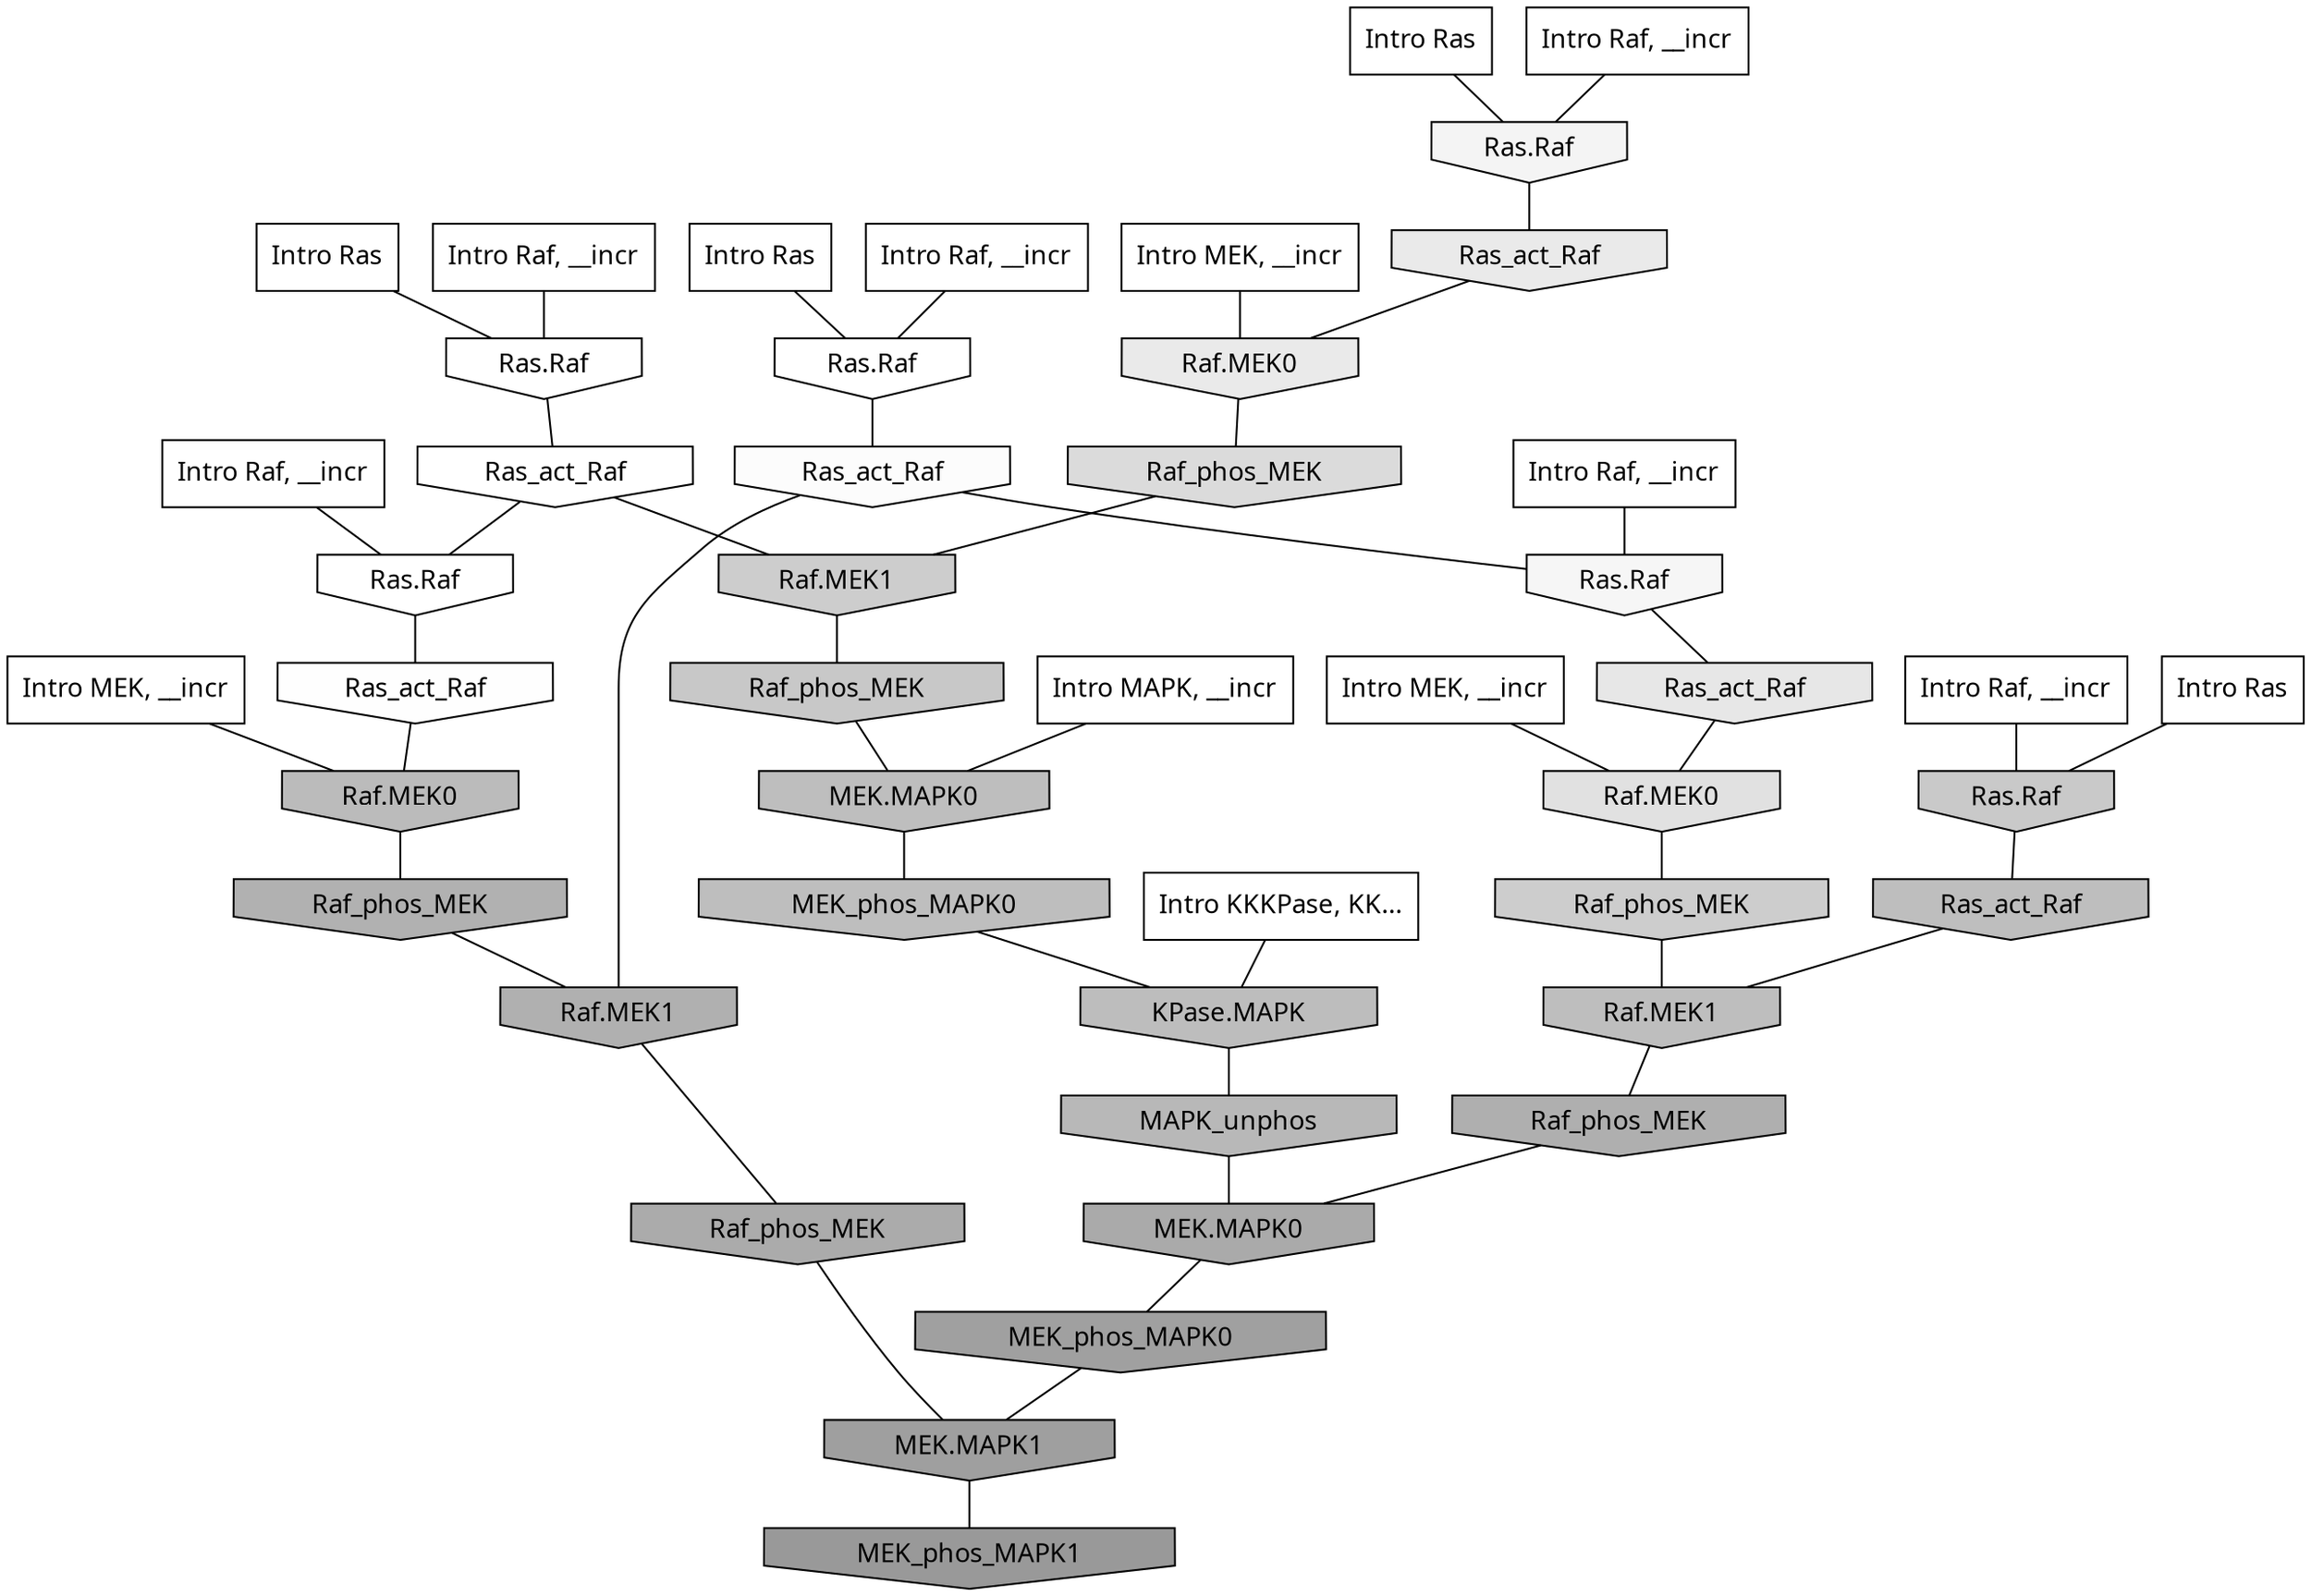 digraph G{
  rankdir="TB";
  ranksep=0.30;
  node [fontname="CMU Serif"];
  edge [fontname="CMU Serif"];
  
  32 [label="Intro Ras", shape=rectangle, style=filled, fillcolor="0.000 0.000 1.000"]
  
  41 [label="Intro Ras", shape=rectangle, style=filled, fillcolor="0.000 0.000 1.000"]
  
  48 [label="Intro Ras", shape=rectangle, style=filled, fillcolor="0.000 0.000 1.000"]
  
  64 [label="Intro Ras", shape=rectangle, style=filled, fillcolor="0.000 0.000 1.000"]
  
  360 [label="Intro Raf, __incr", shape=rectangle, style=filled, fillcolor="0.000 0.000 1.000"]
  
  650 [label="Intro Raf, __incr", shape=rectangle, style=filled, fillcolor="0.000 0.000 1.000"]
  
  824 [label="Intro Raf, __incr", shape=rectangle, style=filled, fillcolor="0.000 0.000 1.000"]
  
  838 [label="Intro Raf, __incr", shape=rectangle, style=filled, fillcolor="0.000 0.000 1.000"]
  
  853 [label="Intro Raf, __incr", shape=rectangle, style=filled, fillcolor="0.000 0.000 1.000"]
  
  1018 [label="Intro Raf, __incr", shape=rectangle, style=filled, fillcolor="0.000 0.000 1.000"]
  
  1381 [label="Intro MEK, __incr", shape=rectangle, style=filled, fillcolor="0.000 0.000 1.000"]
  
  1598 [label="Intro MEK, __incr", shape=rectangle, style=filled, fillcolor="0.000 0.000 1.000"]
  
  1937 [label="Intro MEK, __incr", shape=rectangle, style=filled, fillcolor="0.000 0.000 1.000"]
  
  2360 [label="Intro MAPK, __incr", shape=rectangle, style=filled, fillcolor="0.000 0.000 1.000"]
  
  3187 [label="Intro KKKPase, KK...", shape=rectangle, style=filled, fillcolor="0.000 0.000 1.000"]
  
  3259 [label="Ras.Raf", shape=invhouse, style=filled, fillcolor="0.000 0.000 1.000"]
  
  3285 [label="Ras.Raf", shape=invhouse, style=filled, fillcolor="0.000 0.000 1.000"]
  
  3299 [label="Ras_act_Raf", shape=invhouse, style=filled, fillcolor="0.000 0.000 1.000"]
  
  3301 [label="Ras.Raf", shape=invhouse, style=filled, fillcolor="0.000 0.000 1.000"]
  
  3336 [label="Ras_act_Raf", shape=invhouse, style=filled, fillcolor="0.000 0.000 0.995"]
  
  3396 [label="Ras_act_Raf", shape=invhouse, style=filled, fillcolor="0.000 0.000 0.985"]
  
  3521 [label="Ras.Raf", shape=invhouse, style=filled, fillcolor="0.000 0.000 0.962"]
  
  3571 [label="Ras.Raf", shape=invhouse, style=filled, fillcolor="0.000 0.000 0.956"]
  
  4028 [label="Ras_act_Raf", shape=invhouse, style=filled, fillcolor="0.000 0.000 0.915"]
  
  4030 [label="Raf.MEK0", shape=invhouse, style=filled, fillcolor="0.000 0.000 0.915"]
  
  4140 [label="Ras_act_Raf", shape=invhouse, style=filled, fillcolor="0.000 0.000 0.906"]
  
  4488 [label="Raf.MEK0", shape=invhouse, style=filled, fillcolor="0.000 0.000 0.880"]
  
  4802 [label="Raf_phos_MEK", shape=invhouse, style=filled, fillcolor="0.000 0.000 0.858"]
  
  5622 [label="Raf.MEK1", shape=invhouse, style=filled, fillcolor="0.000 0.000 0.802"]
  
  5627 [label="Raf_phos_MEK", shape=invhouse, style=filled, fillcolor="0.000 0.000 0.802"]
  
  5898 [label="Ras.Raf", shape=invhouse, style=filled, fillcolor="0.000 0.000 0.788"]
  
  5961 [label="Raf_phos_MEK", shape=invhouse, style=filled, fillcolor="0.000 0.000 0.784"]
  
  6702 [label="MEK.MAPK0", shape=invhouse, style=filled, fillcolor="0.000 0.000 0.746"]
  
  6729 [label="Ras_act_Raf", shape=invhouse, style=filled, fillcolor="0.000 0.000 0.745"]
  
  6736 [label="Raf.MEK1", shape=invhouse, style=filled, fillcolor="0.000 0.000 0.745"]
  
  6787 [label="MEK_phos_MAPK0", shape=invhouse, style=filled, fillcolor="0.000 0.000 0.743"]
  
  6792 [label="KPase.MAPK", shape=invhouse, style=filled, fillcolor="0.000 0.000 0.742"]
  
  7007 [label="Raf.MEK0", shape=invhouse, style=filled, fillcolor="0.000 0.000 0.734"]
  
  7379 [label="MAPK_unphos", shape=invhouse, style=filled, fillcolor="0.000 0.000 0.721"]
  
  8151 [label="Raf_phos_MEK", shape=invhouse, style=filled, fillcolor="0.000 0.000 0.695"]
  
  8350 [label="Raf.MEK1", shape=invhouse, style=filled, fillcolor="0.000 0.000 0.688"]
  
  8393 [label="Raf_phos_MEK", shape=invhouse, style=filled, fillcolor="0.000 0.000 0.686"]
  
  8898 [label="Raf_phos_MEK", shape=invhouse, style=filled, fillcolor="0.000 0.000 0.669"]
  
  8952 [label="MEK.MAPK0", shape=invhouse, style=filled, fillcolor="0.000 0.000 0.667"]
  
  10505 [label="MEK_phos_MAPK0", shape=invhouse, style=filled, fillcolor="0.000 0.000 0.628"]
  
  10623 [label="MEK.MAPK1", shape=invhouse, style=filled, fillcolor="0.000 0.000 0.625"]
  
  11823 [label="MEK_phos_MAPK1", shape=invhouse, style=filled, fillcolor="0.000 0.000 0.600"]
  
  
  10623 -> 11823 [dir=none, color="0.000 0.000 0.000"] 
  10505 -> 10623 [dir=none, color="0.000 0.000 0.000"] 
  8952 -> 10505 [dir=none, color="0.000 0.000 0.000"] 
  8898 -> 10623 [dir=none, color="0.000 0.000 0.000"] 
  8393 -> 8952 [dir=none, color="0.000 0.000 0.000"] 
  8350 -> 8898 [dir=none, color="0.000 0.000 0.000"] 
  8151 -> 8350 [dir=none, color="0.000 0.000 0.000"] 
  7379 -> 8952 [dir=none, color="0.000 0.000 0.000"] 
  7007 -> 8151 [dir=none, color="0.000 0.000 0.000"] 
  6792 -> 7379 [dir=none, color="0.000 0.000 0.000"] 
  6787 -> 6792 [dir=none, color="0.000 0.000 0.000"] 
  6736 -> 8393 [dir=none, color="0.000 0.000 0.000"] 
  6729 -> 6736 [dir=none, color="0.000 0.000 0.000"] 
  6702 -> 6787 [dir=none, color="0.000 0.000 0.000"] 
  5961 -> 6702 [dir=none, color="0.000 0.000 0.000"] 
  5898 -> 6729 [dir=none, color="0.000 0.000 0.000"] 
  5627 -> 6736 [dir=none, color="0.000 0.000 0.000"] 
  5622 -> 5961 [dir=none, color="0.000 0.000 0.000"] 
  4802 -> 5622 [dir=none, color="0.000 0.000 0.000"] 
  4488 -> 5627 [dir=none, color="0.000 0.000 0.000"] 
  4140 -> 4488 [dir=none, color="0.000 0.000 0.000"] 
  4030 -> 4802 [dir=none, color="0.000 0.000 0.000"] 
  4028 -> 4030 [dir=none, color="0.000 0.000 0.000"] 
  3571 -> 4028 [dir=none, color="0.000 0.000 0.000"] 
  3521 -> 4140 [dir=none, color="0.000 0.000 0.000"] 
  3396 -> 3521 [dir=none, color="0.000 0.000 0.000"] 
  3396 -> 8350 [dir=none, color="0.000 0.000 0.000"] 
  3336 -> 7007 [dir=none, color="0.000 0.000 0.000"] 
  3301 -> 3336 [dir=none, color="0.000 0.000 0.000"] 
  3299 -> 3301 [dir=none, color="0.000 0.000 0.000"] 
  3299 -> 5622 [dir=none, color="0.000 0.000 0.000"] 
  3285 -> 3396 [dir=none, color="0.000 0.000 0.000"] 
  3259 -> 3299 [dir=none, color="0.000 0.000 0.000"] 
  3187 -> 6792 [dir=none, color="0.000 0.000 0.000"] 
  2360 -> 6702 [dir=none, color="0.000 0.000 0.000"] 
  1937 -> 7007 [dir=none, color="0.000 0.000 0.000"] 
  1598 -> 4030 [dir=none, color="0.000 0.000 0.000"] 
  1381 -> 4488 [dir=none, color="0.000 0.000 0.000"] 
  1018 -> 3259 [dir=none, color="0.000 0.000 0.000"] 
  853 -> 3521 [dir=none, color="0.000 0.000 0.000"] 
  838 -> 3571 [dir=none, color="0.000 0.000 0.000"] 
  824 -> 3301 [dir=none, color="0.000 0.000 0.000"] 
  650 -> 5898 [dir=none, color="0.000 0.000 0.000"] 
  360 -> 3285 [dir=none, color="0.000 0.000 0.000"] 
  64 -> 3571 [dir=none, color="0.000 0.000 0.000"] 
  48 -> 5898 [dir=none, color="0.000 0.000 0.000"] 
  41 -> 3259 [dir=none, color="0.000 0.000 0.000"] 
  32 -> 3285 [dir=none, color="0.000 0.000 0.000"] 
  
  }
